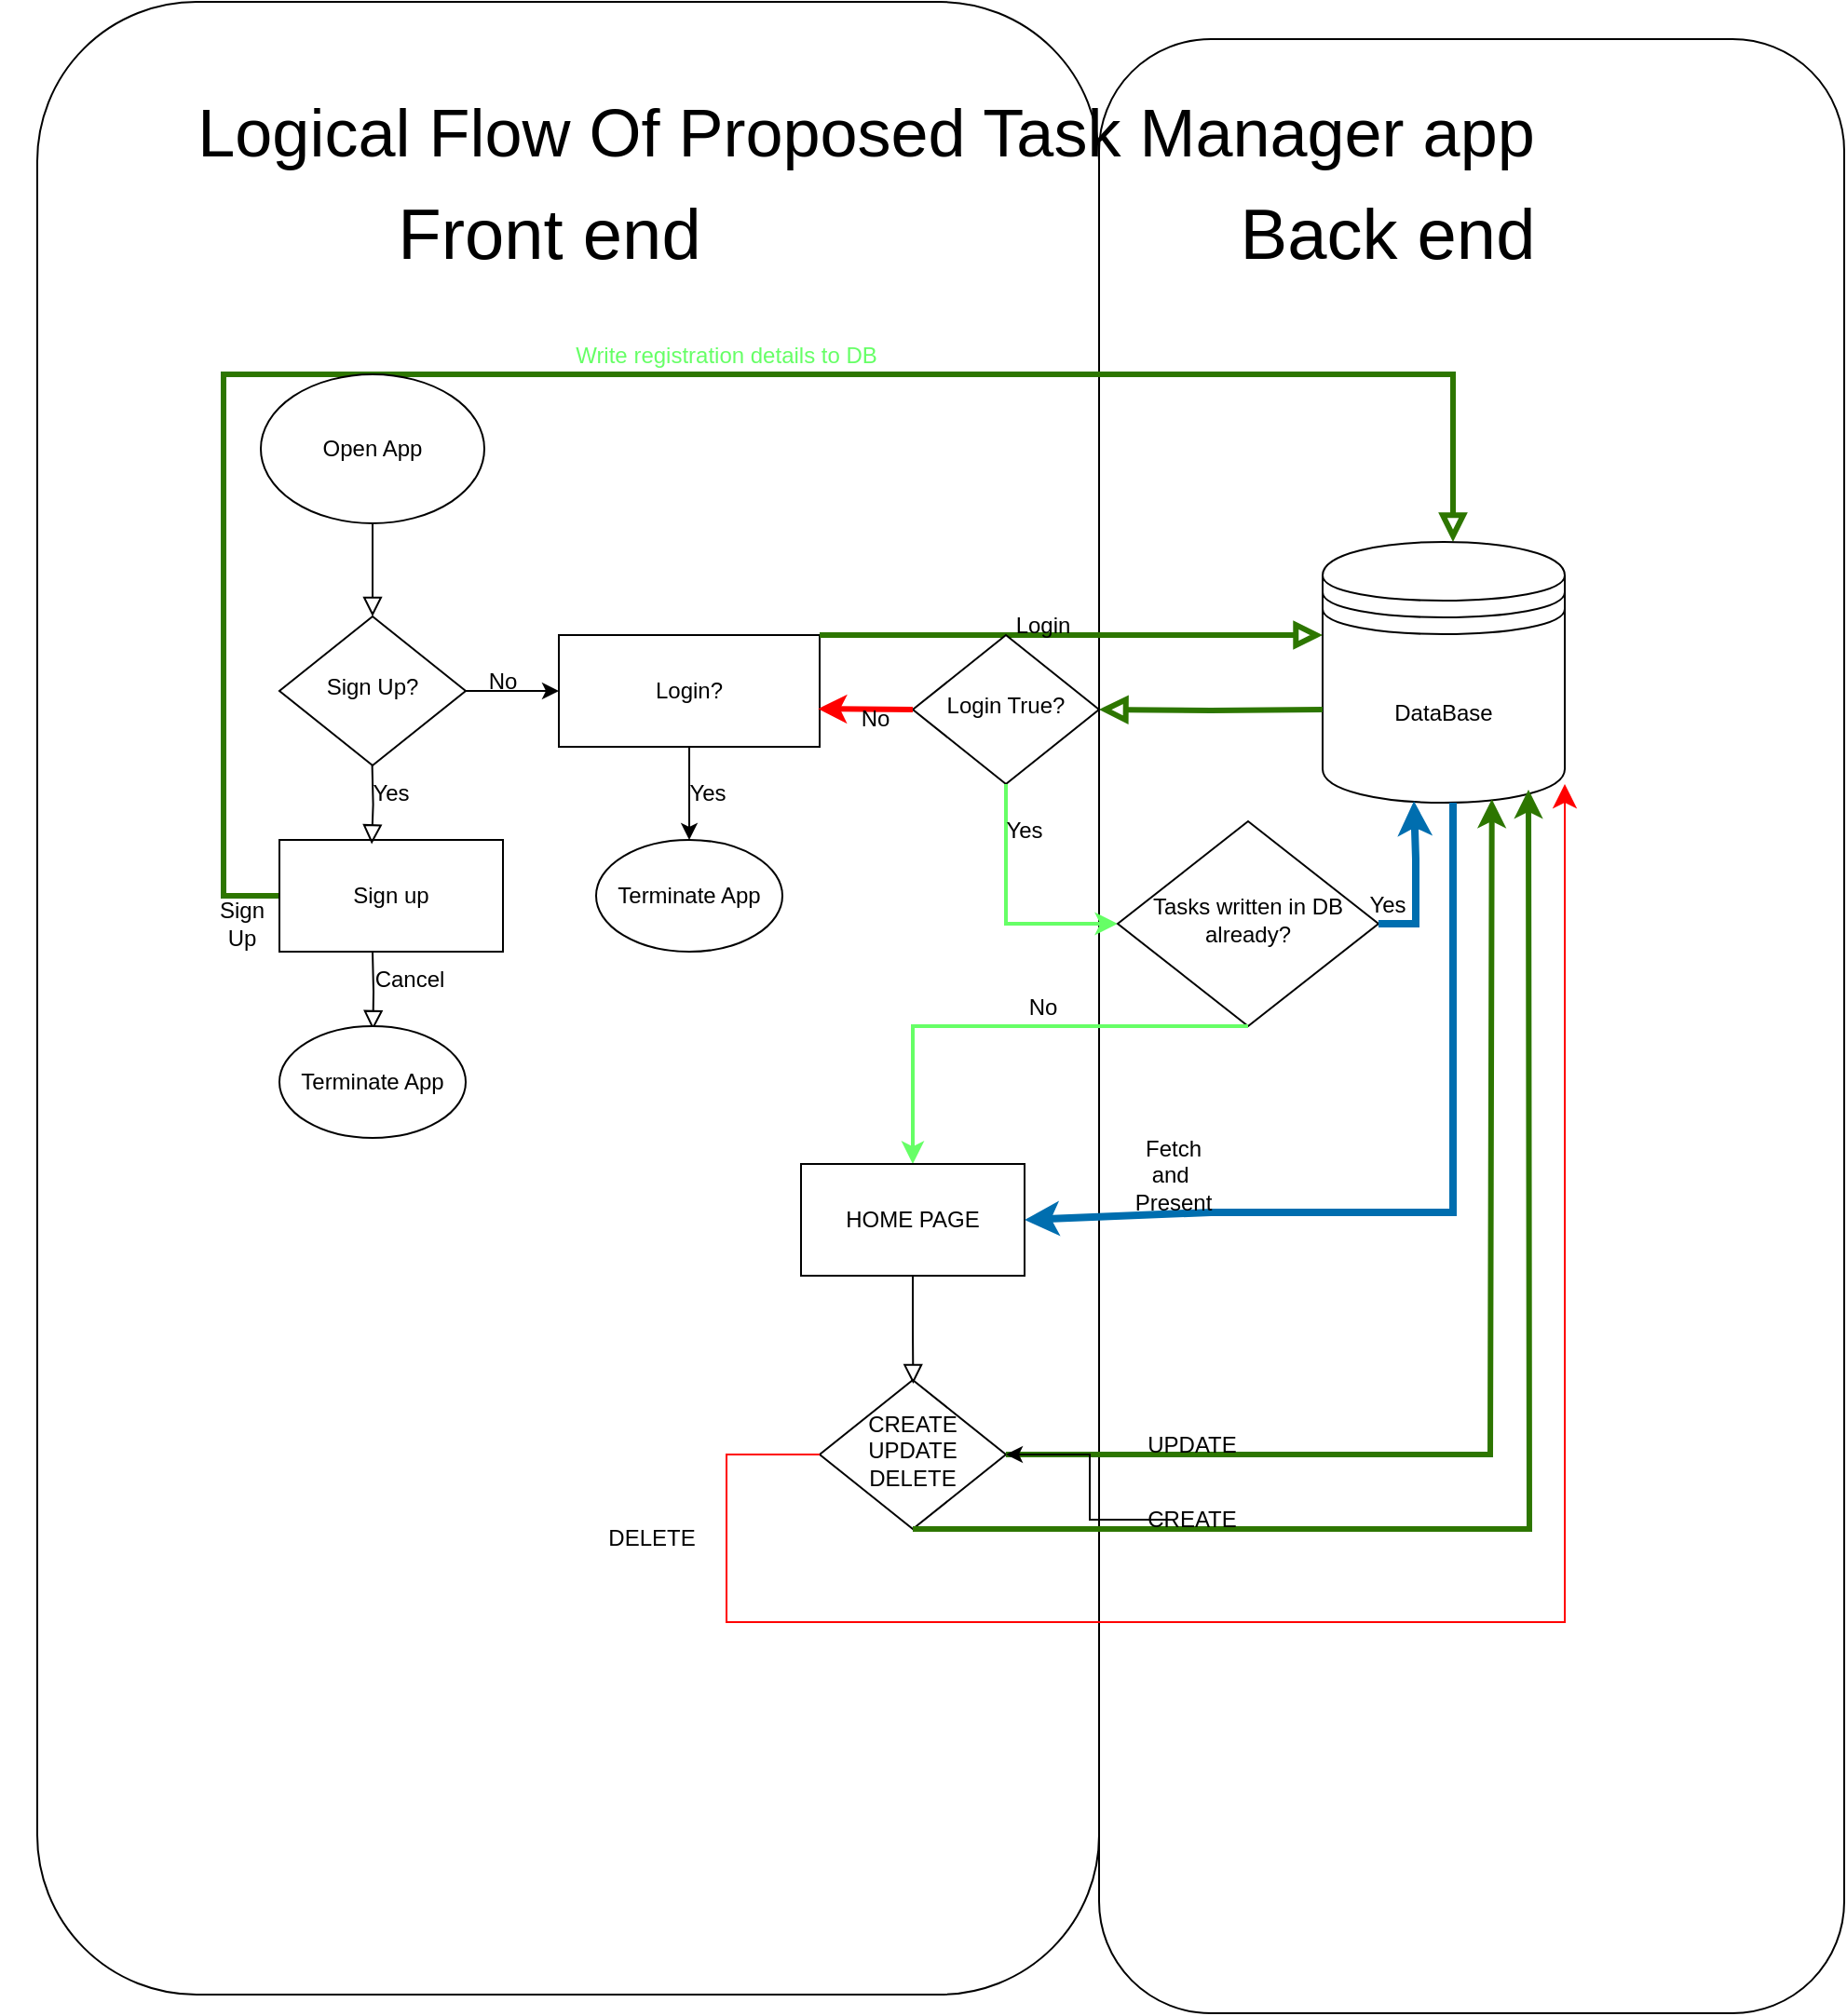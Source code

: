 <mxfile version="22.0.2" type="device">
  <diagram id="C5RBs43oDa-KdzZeNtuy" name="Page-1">
    <mxGraphModel dx="1961" dy="1919" grid="1" gridSize="10" guides="1" tooltips="1" connect="1" arrows="1" fold="1" page="1" pageScale="1" pageWidth="827" pageHeight="1169" math="0" shadow="0">
      <root>
        <mxCell id="WIyWlLk6GJQsqaUBKTNV-0" />
        <mxCell id="WIyWlLk6GJQsqaUBKTNV-1" parent="WIyWlLk6GJQsqaUBKTNV-0" />
        <mxCell id="bIldzsxzCroeseCMzACA-4" value="" style="rounded=1;whiteSpace=wrap;html=1;" parent="WIyWlLk6GJQsqaUBKTNV-1" vertex="1">
          <mxGeometry x="510" y="-20" width="400" height="1060" as="geometry" />
        </mxCell>
        <mxCell id="bIldzsxzCroeseCMzACA-3" value="" style="rounded=1;whiteSpace=wrap;html=1;" parent="WIyWlLk6GJQsqaUBKTNV-1" vertex="1">
          <mxGeometry x="-60" y="-40" width="570" height="1070" as="geometry" />
        </mxCell>
        <mxCell id="WIyWlLk6GJQsqaUBKTNV-2" value="" style="rounded=0;html=1;jettySize=auto;orthogonalLoop=1;fontSize=11;endArrow=block;endFill=0;endSize=8;strokeWidth=1;shadow=0;labelBackgroundColor=none;edgeStyle=orthogonalEdgeStyle;" parent="WIyWlLk6GJQsqaUBKTNV-1" edge="1">
          <mxGeometry relative="1" as="geometry">
            <mxPoint x="120" y="240" as="sourcePoint" />
            <mxPoint x="120" y="290.0" as="targetPoint" />
          </mxGeometry>
        </mxCell>
        <mxCell id="WIyWlLk6GJQsqaUBKTNV-6" value="Sign Up?" style="rhombus;whiteSpace=wrap;html=1;shadow=0;fontFamily=Helvetica;fontSize=12;align=center;strokeWidth=1;spacing=6;spacingTop=-4;" parent="WIyWlLk6GJQsqaUBKTNV-1" vertex="1">
          <mxGeometry x="70" y="290" width="100" height="80" as="geometry" />
        </mxCell>
        <mxCell id="WIyWlLk6GJQsqaUBKTNV-8" value="" style="rounded=0;html=1;jettySize=auto;orthogonalLoop=1;fontSize=11;endArrow=block;endFill=0;endSize=8;strokeWidth=3;shadow=0;labelBackgroundColor=none;edgeStyle=orthogonalEdgeStyle;exitX=0;exitY=0.5;exitDx=0;exitDy=0;fillColor=#60a917;strokeColor=#2D7600;" parent="WIyWlLk6GJQsqaUBKTNV-1" source="bIldzsxzCroeseCMzACA-12" target="bIldzsxzCroeseCMzACA-19" edge="1">
          <mxGeometry x="0.333" y="20" relative="1" as="geometry">
            <mxPoint as="offset" />
            <mxPoint x="30.0" y="470" as="sourcePoint" />
            <mxPoint x="690" y="230" as="targetPoint" />
            <Array as="points">
              <mxPoint x="40" y="440" />
              <mxPoint x="40" y="160" />
              <mxPoint x="700" y="160" />
            </Array>
          </mxGeometry>
        </mxCell>
        <mxCell id="bIldzsxzCroeseCMzACA-0" value="Open App" style="ellipse;whiteSpace=wrap;html=1;" parent="WIyWlLk6GJQsqaUBKTNV-1" vertex="1">
          <mxGeometry x="60" y="160" width="120" height="80" as="geometry" />
        </mxCell>
        <mxCell id="bIldzsxzCroeseCMzACA-1" value="Yes" style="text;html=1;strokeColor=none;fillColor=none;align=center;verticalAlign=middle;whiteSpace=wrap;rounded=0;" parent="WIyWlLk6GJQsqaUBKTNV-1" vertex="1">
          <mxGeometry x="120" y="380" width="20" height="10" as="geometry" />
        </mxCell>
        <mxCell id="bIldzsxzCroeseCMzACA-2" value="&lt;font style=&quot;font-size: 36px;&quot;&gt;Logical Flow Of Proposed Task Manager app&lt;/font&gt;" style="text;html=1;strokeColor=none;fillColor=none;align=center;verticalAlign=middle;whiteSpace=wrap;rounded=0;" parent="WIyWlLk6GJQsqaUBKTNV-1" vertex="1">
          <mxGeometry x="-80" y="-20" width="930" height="100" as="geometry" />
        </mxCell>
        <mxCell id="bIldzsxzCroeseCMzACA-5" value="&lt;font style=&quot;font-size: 38px;&quot;&gt;Front end&lt;/font&gt;" style="text;html=1;strokeColor=none;fillColor=none;align=center;verticalAlign=middle;whiteSpace=wrap;rounded=0;" parent="WIyWlLk6GJQsqaUBKTNV-1" vertex="1">
          <mxGeometry x="60" y="60" width="310" height="50" as="geometry" />
        </mxCell>
        <mxCell id="bIldzsxzCroeseCMzACA-6" value="&lt;font style=&quot;font-size: 38px;&quot;&gt;Back end&lt;/font&gt;" style="text;html=1;strokeColor=none;fillColor=none;align=center;verticalAlign=middle;whiteSpace=wrap;rounded=0;" parent="WIyWlLk6GJQsqaUBKTNV-1" vertex="1">
          <mxGeometry x="510" y="60" width="310" height="50" as="geometry" />
        </mxCell>
        <mxCell id="bIldzsxzCroeseCMzACA-12" value="Sign up" style="rounded=0;whiteSpace=wrap;html=1;" parent="WIyWlLk6GJQsqaUBKTNV-1" vertex="1">
          <mxGeometry x="70" y="410" width="120" height="60" as="geometry" />
        </mxCell>
        <mxCell id="bIldzsxzCroeseCMzACA-13" value="" style="rounded=0;html=1;jettySize=auto;orthogonalLoop=1;fontSize=11;endArrow=block;endFill=0;endSize=8;strokeWidth=1;shadow=0;labelBackgroundColor=none;edgeStyle=orthogonalEdgeStyle;entryX=0.413;entryY=0.037;entryDx=0;entryDy=0;entryPerimeter=0;" parent="WIyWlLk6GJQsqaUBKTNV-1" target="bIldzsxzCroeseCMzACA-12" edge="1">
          <mxGeometry relative="1" as="geometry">
            <mxPoint x="119.8" y="370" as="sourcePoint" />
            <mxPoint x="119.8" y="420.0" as="targetPoint" />
          </mxGeometry>
        </mxCell>
        <mxCell id="bIldzsxzCroeseCMzACA-15" value="Login?" style="rounded=0;whiteSpace=wrap;html=1;" parent="WIyWlLk6GJQsqaUBKTNV-1" vertex="1">
          <mxGeometry x="220" y="300" width="140" height="60" as="geometry" />
        </mxCell>
        <mxCell id="bIldzsxzCroeseCMzACA-16" value="" style="endArrow=classic;html=1;rounded=0;entryX=0;entryY=0.5;entryDx=0;entryDy=0;exitX=1;exitY=0.5;exitDx=0;exitDy=0;" parent="WIyWlLk6GJQsqaUBKTNV-1" source="WIyWlLk6GJQsqaUBKTNV-6" target="bIldzsxzCroeseCMzACA-15" edge="1">
          <mxGeometry width="50" height="50" relative="1" as="geometry">
            <mxPoint x="160" y="350" as="sourcePoint" />
            <mxPoint x="210" y="300" as="targetPoint" />
          </mxGeometry>
        </mxCell>
        <mxCell id="bIldzsxzCroeseCMzACA-17" value="No" style="text;html=1;strokeColor=none;fillColor=none;align=center;verticalAlign=middle;whiteSpace=wrap;rounded=0;" parent="WIyWlLk6GJQsqaUBKTNV-1" vertex="1">
          <mxGeometry x="180" y="320" width="20" height="10" as="geometry" />
        </mxCell>
        <mxCell id="bIldzsxzCroeseCMzACA-19" value="DataBase" style="shape=datastore;whiteSpace=wrap;html=1;" parent="WIyWlLk6GJQsqaUBKTNV-1" vertex="1">
          <mxGeometry x="630" y="250" width="130" height="140" as="geometry" />
        </mxCell>
        <mxCell id="bIldzsxzCroeseCMzACA-20" value="&lt;font color=&quot;#66ff66&quot;&gt;Write registration details to DB&lt;/font&gt;" style="text;html=1;strokeColor=none;fillColor=none;align=center;verticalAlign=middle;whiteSpace=wrap;rounded=0;" parent="WIyWlLk6GJQsqaUBKTNV-1" vertex="1">
          <mxGeometry x="220" y="140" width="180" height="20" as="geometry" />
        </mxCell>
        <mxCell id="bIldzsxzCroeseCMzACA-21" value="Sign Up" style="text;html=1;strokeColor=none;fillColor=none;align=center;verticalAlign=middle;whiteSpace=wrap;rounded=0;" parent="WIyWlLk6GJQsqaUBKTNV-1" vertex="1">
          <mxGeometry x="40" y="450" width="20" height="10" as="geometry" />
        </mxCell>
        <mxCell id="bIldzsxzCroeseCMzACA-22" value="" style="rounded=0;html=1;jettySize=auto;orthogonalLoop=1;fontSize=11;endArrow=block;endFill=0;endSize=8;strokeWidth=1;shadow=0;labelBackgroundColor=none;edgeStyle=orthogonalEdgeStyle;entryX=0.413;entryY=0.037;entryDx=0;entryDy=0;entryPerimeter=0;" parent="WIyWlLk6GJQsqaUBKTNV-1" edge="1">
          <mxGeometry relative="1" as="geometry">
            <mxPoint x="120" y="470" as="sourcePoint" />
            <mxPoint x="120.2" y="512" as="targetPoint" />
          </mxGeometry>
        </mxCell>
        <mxCell id="bIldzsxzCroeseCMzACA-24" value="Cancel" style="text;html=1;strokeColor=none;fillColor=none;align=center;verticalAlign=middle;whiteSpace=wrap;rounded=0;" parent="WIyWlLk6GJQsqaUBKTNV-1" vertex="1">
          <mxGeometry x="130" y="480" width="20" height="10" as="geometry" />
        </mxCell>
        <mxCell id="bIldzsxzCroeseCMzACA-25" value="Terminate App" style="ellipse;whiteSpace=wrap;html=1;" parent="WIyWlLk6GJQsqaUBKTNV-1" vertex="1">
          <mxGeometry x="70" y="510" width="100" height="60" as="geometry" />
        </mxCell>
        <mxCell id="bIldzsxzCroeseCMzACA-26" value="" style="rounded=0;html=1;jettySize=auto;orthogonalLoop=1;fontSize=11;endArrow=block;endFill=0;endSize=8;strokeWidth=3;shadow=0;labelBackgroundColor=none;edgeStyle=orthogonalEdgeStyle;exitX=1;exitY=0;exitDx=0;exitDy=0;fillColor=#60a917;strokeColor=#2D7600;" parent="WIyWlLk6GJQsqaUBKTNV-1" source="bIldzsxzCroeseCMzACA-15" edge="1">
          <mxGeometry x="0.333" y="20" relative="1" as="geometry">
            <mxPoint as="offset" />
            <mxPoint x="80" y="450" as="sourcePoint" />
            <mxPoint x="630" y="300" as="targetPoint" />
            <Array as="points">
              <mxPoint x="630" y="300" />
            </Array>
          </mxGeometry>
        </mxCell>
        <mxCell id="bIldzsxzCroeseCMzACA-27" value="" style="rounded=0;html=1;jettySize=auto;orthogonalLoop=1;fontSize=11;endArrow=block;endFill=0;endSize=8;strokeWidth=3;shadow=0;labelBackgroundColor=none;edgeStyle=orthogonalEdgeStyle;fillColor=#60a917;strokeColor=#2D7600;entryX=1;entryY=0.5;entryDx=0;entryDy=0;" parent="WIyWlLk6GJQsqaUBKTNV-1" target="bIldzsxzCroeseCMzACA-28" edge="1">
          <mxGeometry x="0.333" y="20" relative="1" as="geometry">
            <mxPoint as="offset" />
            <mxPoint x="630" y="340" as="sourcePoint" />
            <mxPoint x="360" y="320" as="targetPoint" />
            <Array as="points" />
          </mxGeometry>
        </mxCell>
        <mxCell id="bIldzsxzCroeseCMzACA-28" value="Login True?" style="rhombus;whiteSpace=wrap;html=1;shadow=0;fontFamily=Helvetica;fontSize=12;align=center;strokeWidth=1;spacing=6;spacingTop=-4;" parent="WIyWlLk6GJQsqaUBKTNV-1" vertex="1">
          <mxGeometry x="410" y="300" width="100" height="80" as="geometry" />
        </mxCell>
        <mxCell id="bIldzsxzCroeseCMzACA-29" value="" style="endArrow=classic;html=1;rounded=0;exitX=0;exitY=0.5;exitDx=0;exitDy=0;entryX=0.994;entryY=0.66;entryDx=0;entryDy=0;entryPerimeter=0;strokeColor=#FF0000;strokeWidth=3;" parent="WIyWlLk6GJQsqaUBKTNV-1" source="bIldzsxzCroeseCMzACA-28" target="bIldzsxzCroeseCMzACA-15" edge="1">
          <mxGeometry width="50" height="50" relative="1" as="geometry">
            <mxPoint x="240" y="440" as="sourcePoint" />
            <mxPoint x="290" y="390" as="targetPoint" />
          </mxGeometry>
        </mxCell>
        <mxCell id="bIldzsxzCroeseCMzACA-31" value="No" style="text;html=1;strokeColor=none;fillColor=none;align=center;verticalAlign=middle;whiteSpace=wrap;rounded=0;" parent="WIyWlLk6GJQsqaUBKTNV-1" vertex="1">
          <mxGeometry x="380" y="340" width="20" height="10" as="geometry" />
        </mxCell>
        <mxCell id="bIldzsxzCroeseCMzACA-32" value="Login" style="text;html=1;strokeColor=none;fillColor=none;align=center;verticalAlign=middle;whiteSpace=wrap;rounded=0;" parent="WIyWlLk6GJQsqaUBKTNV-1" vertex="1">
          <mxGeometry x="470" y="290" width="20" height="10" as="geometry" />
        </mxCell>
        <mxCell id="bIldzsxzCroeseCMzACA-34" value="" style="endArrow=classic;html=1;rounded=0;exitX=0.5;exitY=1;exitDx=0;exitDy=0;" parent="WIyWlLk6GJQsqaUBKTNV-1" source="bIldzsxzCroeseCMzACA-15" edge="1">
          <mxGeometry width="50" height="50" relative="1" as="geometry">
            <mxPoint x="370" y="370" as="sourcePoint" />
            <mxPoint x="290" y="410" as="targetPoint" />
          </mxGeometry>
        </mxCell>
        <mxCell id="bIldzsxzCroeseCMzACA-36" value="Terminate App" style="ellipse;whiteSpace=wrap;html=1;" parent="WIyWlLk6GJQsqaUBKTNV-1" vertex="1">
          <mxGeometry x="240" y="410" width="100" height="60" as="geometry" />
        </mxCell>
        <mxCell id="bIldzsxzCroeseCMzACA-37" value="Yes" style="text;html=1;strokeColor=none;fillColor=none;align=center;verticalAlign=middle;whiteSpace=wrap;rounded=0;" parent="WIyWlLk6GJQsqaUBKTNV-1" vertex="1">
          <mxGeometry x="290" y="380" width="20" height="10" as="geometry" />
        </mxCell>
        <mxCell id="bIldzsxzCroeseCMzACA-38" value="" style="endArrow=classic;html=1;rounded=0;exitX=0.5;exitY=1;exitDx=0;exitDy=0;entryX=0;entryY=0.5;entryDx=0;entryDy=0;strokeWidth=2;strokeColor=#66FF66;" parent="WIyWlLk6GJQsqaUBKTNV-1" target="bIldzsxzCroeseCMzACA-41" edge="1">
          <mxGeometry width="50" height="50" relative="1" as="geometry">
            <mxPoint x="460" y="380" as="sourcePoint" />
            <mxPoint x="460" y="430" as="targetPoint" />
            <Array as="points">
              <mxPoint x="460" y="410" />
              <mxPoint x="460" y="455" />
            </Array>
          </mxGeometry>
        </mxCell>
        <mxCell id="bIldzsxzCroeseCMzACA-40" value="Yes" style="text;html=1;strokeColor=none;fillColor=none;align=center;verticalAlign=middle;whiteSpace=wrap;rounded=0;" parent="WIyWlLk6GJQsqaUBKTNV-1" vertex="1">
          <mxGeometry x="460" y="400" width="20" height="10" as="geometry" />
        </mxCell>
        <mxCell id="bIldzsxzCroeseCMzACA-41" value="Tasks written in DB already?" style="rhombus;whiteSpace=wrap;html=1;shadow=0;fontFamily=Helvetica;fontSize=12;align=center;strokeWidth=1;spacing=6;spacingTop=-4;" parent="WIyWlLk6GJQsqaUBKTNV-1" vertex="1">
          <mxGeometry x="520" y="400" width="140" height="110" as="geometry" />
        </mxCell>
        <mxCell id="bIldzsxzCroeseCMzACA-43" value="" style="endArrow=classic;html=1;rounded=0;entryX=0.5;entryY=0;entryDx=0;entryDy=0;strokeWidth=2;strokeColor=#66FF66;exitX=0.5;exitY=1;exitDx=0;exitDy=0;" parent="WIyWlLk6GJQsqaUBKTNV-1" source="bIldzsxzCroeseCMzACA-41" target="bIldzsxzCroeseCMzACA-44" edge="1">
          <mxGeometry width="50" height="50" relative="1" as="geometry">
            <mxPoint x="490" y="510" as="sourcePoint" />
            <mxPoint x="550" y="585" as="targetPoint" />
            <Array as="points">
              <mxPoint x="490" y="510" />
              <mxPoint x="410" y="510" />
            </Array>
          </mxGeometry>
        </mxCell>
        <mxCell id="bIldzsxzCroeseCMzACA-44" value="HOME PAGE" style="rounded=0;whiteSpace=wrap;html=1;" parent="WIyWlLk6GJQsqaUBKTNV-1" vertex="1">
          <mxGeometry x="350" y="584" width="120" height="60" as="geometry" />
        </mxCell>
        <mxCell id="bIldzsxzCroeseCMzACA-45" value="" style="endArrow=classic;html=1;rounded=0;entryX=0.377;entryY=0.994;entryDx=0;entryDy=0;strokeWidth=4;strokeColor=#006EAF;exitX=1;exitY=0.5;exitDx=0;exitDy=0;entryPerimeter=0;fillColor=#1ba1e2;" parent="WIyWlLk6GJQsqaUBKTNV-1" source="bIldzsxzCroeseCMzACA-41" target="bIldzsxzCroeseCMzACA-19" edge="1">
          <mxGeometry width="50" height="50" relative="1" as="geometry">
            <mxPoint x="810" y="520" as="sourcePoint" />
            <mxPoint x="630" y="594" as="targetPoint" />
            <Array as="points">
              <mxPoint x="680" y="455" />
              <mxPoint x="680" y="420" />
            </Array>
          </mxGeometry>
        </mxCell>
        <mxCell id="bIldzsxzCroeseCMzACA-46" value="" style="endArrow=classic;html=1;rounded=0;entryX=1;entryY=0.5;entryDx=0;entryDy=0;strokeWidth=4;strokeColor=#006EAF;fillColor=#1ba1e2;" parent="WIyWlLk6GJQsqaUBKTNV-1" target="bIldzsxzCroeseCMzACA-44" edge="1">
          <mxGeometry width="50" height="50" relative="1" as="geometry">
            <mxPoint x="700" y="390" as="sourcePoint" />
            <mxPoint x="729" y="394" as="targetPoint" />
            <Array as="points">
              <mxPoint x="700" y="460" />
              <mxPoint x="700" y="610" />
              <mxPoint x="570" y="610" />
            </Array>
          </mxGeometry>
        </mxCell>
        <mxCell id="-6eFtKPvwF5Cmzy8Tq0i-0" value="No" style="text;html=1;strokeColor=none;fillColor=none;align=center;verticalAlign=middle;whiteSpace=wrap;rounded=0;" vertex="1" parent="WIyWlLk6GJQsqaUBKTNV-1">
          <mxGeometry x="470" y="495" width="20" height="10" as="geometry" />
        </mxCell>
        <mxCell id="-6eFtKPvwF5Cmzy8Tq0i-1" value="Yes" style="text;html=1;strokeColor=none;fillColor=none;align=center;verticalAlign=middle;whiteSpace=wrap;rounded=0;" vertex="1" parent="WIyWlLk6GJQsqaUBKTNV-1">
          <mxGeometry x="655" y="440" width="20" height="10" as="geometry" />
        </mxCell>
        <mxCell id="-6eFtKPvwF5Cmzy8Tq0i-2" value="Fetch and&amp;nbsp; Present" style="text;html=1;strokeColor=none;fillColor=none;align=center;verticalAlign=middle;whiteSpace=wrap;rounded=0;" vertex="1" parent="WIyWlLk6GJQsqaUBKTNV-1">
          <mxGeometry x="540" y="585" width="20" height="10" as="geometry" />
        </mxCell>
        <mxCell id="-6eFtKPvwF5Cmzy8Tq0i-3" value="CREATE&lt;br&gt;UPDATE&lt;br&gt;DELETE" style="rhombus;whiteSpace=wrap;html=1;shadow=0;fontFamily=Helvetica;fontSize=12;align=center;strokeWidth=1;spacing=6;spacingTop=-4;" vertex="1" parent="WIyWlLk6GJQsqaUBKTNV-1">
          <mxGeometry x="360" y="700" width="100" height="80" as="geometry" />
        </mxCell>
        <mxCell id="-6eFtKPvwF5Cmzy8Tq0i-4" value="" style="rounded=0;html=1;jettySize=auto;orthogonalLoop=1;fontSize=11;endArrow=block;endFill=0;endSize=8;strokeWidth=1;shadow=0;labelBackgroundColor=none;edgeStyle=orthogonalEdgeStyle;entryX=0.413;entryY=0.037;entryDx=0;entryDy=0;entryPerimeter=0;exitX=0.5;exitY=1;exitDx=0;exitDy=0;" edge="1" parent="WIyWlLk6GJQsqaUBKTNV-1" source="bIldzsxzCroeseCMzACA-44">
          <mxGeometry relative="1" as="geometry">
            <mxPoint x="410" y="660" as="sourcePoint" />
            <mxPoint x="410.2" y="702" as="targetPoint" />
          </mxGeometry>
        </mxCell>
        <mxCell id="-6eFtKPvwF5Cmzy8Tq0i-5" value="" style="endArrow=classic;html=1;rounded=0;exitX=1;exitY=0.5;exitDx=0;exitDy=0;entryX=0.699;entryY=0.987;entryDx=0;entryDy=0;entryPerimeter=0;fillColor=#60a917;strokeColor=#2D7600;strokeWidth=3;" edge="1" parent="WIyWlLk6GJQsqaUBKTNV-1" source="-6eFtKPvwF5Cmzy8Tq0i-3" target="bIldzsxzCroeseCMzACA-19">
          <mxGeometry width="50" height="50" relative="1" as="geometry">
            <mxPoint x="410" y="752.8" as="sourcePoint" />
            <mxPoint x="668.01" y="400.0" as="targetPoint" />
            <Array as="points">
              <mxPoint x="720" y="740" />
            </Array>
          </mxGeometry>
        </mxCell>
        <mxCell id="-6eFtKPvwF5Cmzy8Tq0i-6" value="" style="endArrow=classic;html=1;rounded=0;exitX=0.5;exitY=1;exitDx=0;exitDy=0;entryX=0.85;entryY=0.95;entryDx=0;entryDy=0;entryPerimeter=0;fillColor=#60a917;strokeColor=#2D7600;strokeWidth=3;" edge="1" parent="WIyWlLk6GJQsqaUBKTNV-1" source="-6eFtKPvwF5Cmzy8Tq0i-3" target="bIldzsxzCroeseCMzACA-19">
          <mxGeometry width="50" height="50" relative="1" as="geometry">
            <mxPoint x="480" y="760" as="sourcePoint" />
            <mxPoint x="738" y="380" as="targetPoint" />
            <Array as="points">
              <mxPoint x="741" y="780" />
            </Array>
          </mxGeometry>
        </mxCell>
        <mxCell id="-6eFtKPvwF5Cmzy8Tq0i-7" value="" style="endArrow=classic;html=1;rounded=0;exitX=0;exitY=0.5;exitDx=0;exitDy=0;strokeColor=#FF0000;endSize=10;" edge="1" parent="WIyWlLk6GJQsqaUBKTNV-1" source="-6eFtKPvwF5Cmzy8Tq0i-3">
          <mxGeometry width="50" height="50" relative="1" as="geometry">
            <mxPoint x="420" y="790" as="sourcePoint" />
            <mxPoint x="760" y="380" as="targetPoint" />
            <Array as="points">
              <mxPoint x="310" y="740" />
              <mxPoint x="310" y="830" />
              <mxPoint x="760" y="830" />
            </Array>
          </mxGeometry>
        </mxCell>
        <mxCell id="-6eFtKPvwF5Cmzy8Tq0i-8" value="DELETE" style="text;html=1;strokeColor=none;fillColor=none;align=center;verticalAlign=middle;whiteSpace=wrap;rounded=0;" vertex="1" parent="WIyWlLk6GJQsqaUBKTNV-1">
          <mxGeometry x="260" y="780" width="20" height="10" as="geometry" />
        </mxCell>
        <mxCell id="-6eFtKPvwF5Cmzy8Tq0i-11" value="" style="edgeStyle=orthogonalEdgeStyle;rounded=0;orthogonalLoop=1;jettySize=auto;html=1;" edge="1" parent="WIyWlLk6GJQsqaUBKTNV-1" source="-6eFtKPvwF5Cmzy8Tq0i-9" target="-6eFtKPvwF5Cmzy8Tq0i-3">
          <mxGeometry relative="1" as="geometry" />
        </mxCell>
        <mxCell id="-6eFtKPvwF5Cmzy8Tq0i-9" value="CREATE" style="text;html=1;strokeColor=none;fillColor=none;align=center;verticalAlign=middle;whiteSpace=wrap;rounded=0;" vertex="1" parent="WIyWlLk6GJQsqaUBKTNV-1">
          <mxGeometry x="550" y="770" width="20" height="10" as="geometry" />
        </mxCell>
        <mxCell id="-6eFtKPvwF5Cmzy8Tq0i-10" value="UPDATE" style="text;html=1;strokeColor=none;fillColor=none;align=center;verticalAlign=middle;whiteSpace=wrap;rounded=0;" vertex="1" parent="WIyWlLk6GJQsqaUBKTNV-1">
          <mxGeometry x="550" y="730" width="20" height="10" as="geometry" />
        </mxCell>
      </root>
    </mxGraphModel>
  </diagram>
</mxfile>
